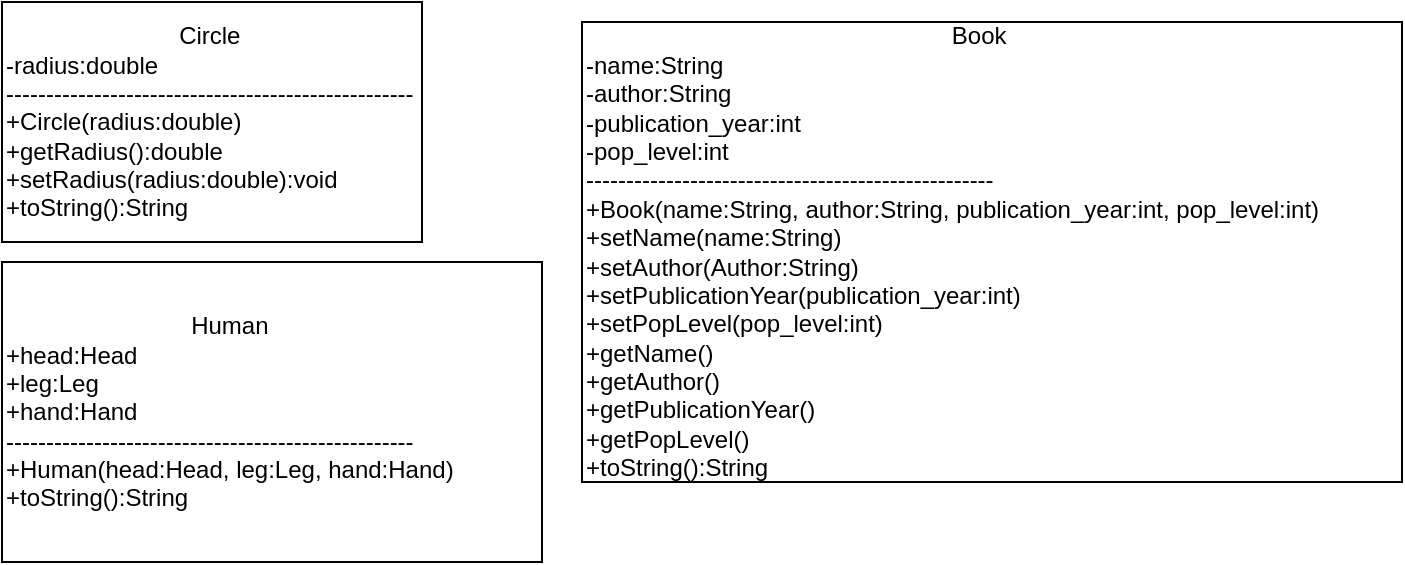 <mxfile version="13.6.10" type="github">
  <diagram id="Lyc-Ewsa-9I7V2ZPc48x" name="Page-1">
    <mxGraphModel dx="1422" dy="791" grid="1" gridSize="10" guides="1" tooltips="1" connect="1" arrows="1" fold="1" page="1" pageScale="1" pageWidth="827" pageHeight="1169" math="0" shadow="0">
      <root>
        <mxCell id="0" />
        <mxCell id="1" parent="0" />
        <mxCell id="4-c7136IYLpF2M4VSE7P-1" value="&lt;div align=&quot;center&quot;&gt;Circle&lt;/div&gt;&lt;div&gt;-radius:double&lt;/div&gt;&lt;div&gt;---------------------------------------------------&lt;/div&gt;&lt;div&gt;+Circle(radius:double)&lt;/div&gt;&lt;div&gt;+getRadius():double&lt;/div&gt;&lt;div&gt;+setRadius(radius:double):void&lt;/div&gt;&lt;div&gt;+toString():String&lt;br&gt;&lt;/div&gt;" style="rounded=0;whiteSpace=wrap;html=1;align=left;" parent="1" vertex="1">
          <mxGeometry width="210" height="120" as="geometry" />
        </mxCell>
        <mxCell id="4-c7136IYLpF2M4VSE7P-2" value="&lt;div align=&quot;center&quot;&gt;&amp;nbsp;&amp;nbsp;&amp;nbsp;&amp;nbsp;&amp;nbsp;&amp;nbsp;&amp;nbsp; Book&lt;/div&gt;&lt;div&gt;-name:String&lt;/div&gt;&lt;div&gt;-author:String&lt;/div&gt;&lt;div&gt;-publication_year:int&lt;/div&gt;&lt;div&gt;-pop_level:int&lt;br&gt;&lt;/div&gt;&lt;div&gt;---------------------------------------------------&lt;/div&gt;&lt;div&gt;+Book(name:String, author:String, publication_year:int, pop_level:int)&lt;br&gt;&lt;/div&gt;&lt;div&gt;+setName(name:String)&lt;/div&gt;&lt;div&gt;+setAuthor(Author:String)&lt;/div&gt;&lt;div&gt;+setPublicationYear(publication_year:int)&lt;/div&gt;&lt;div&gt;+setPopLevel(pop_level:int)&lt;/div&gt;&lt;div&gt;+getName()&lt;/div&gt;&lt;div&gt;+getAuthor()&lt;/div&gt;&lt;div&gt;+getPublicationYear()&lt;/div&gt;&lt;div&gt;+getPopLevel()&lt;br&gt;&lt;/div&gt;&lt;div&gt;+toString():String&lt;br&gt;&lt;/div&gt;" style="rounded=0;whiteSpace=wrap;html=1;align=left;" parent="1" vertex="1">
          <mxGeometry x="290" y="10" width="410" height="230" as="geometry" />
        </mxCell>
        <mxCell id="4-c7136IYLpF2M4VSE7P-3" value="&lt;div align=&quot;center&quot;&gt;Human&lt;/div&gt;&lt;div&gt;+head:Head&lt;/div&gt;&lt;div&gt;+leg:Leg&lt;/div&gt;&lt;div&gt;+hand:Hand&lt;br&gt;&lt;/div&gt;&lt;div&gt;---------------------------------------------------&lt;/div&gt;&lt;div&gt;+Human(head:Head, leg:Leg, hand:Hand)&lt;/div&gt;&lt;div&gt;+toString():String&lt;br&gt;&lt;/div&gt;" style="rounded=0;whiteSpace=wrap;html=1;align=left;" parent="1" vertex="1">
          <mxGeometry y="130" width="270" height="150" as="geometry" />
        </mxCell>
      </root>
    </mxGraphModel>
  </diagram>
</mxfile>
